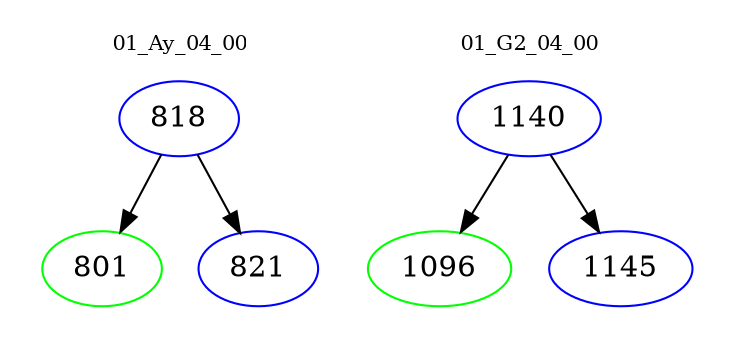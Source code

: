 digraph{
subgraph cluster_0 {
color = white
label = "01_Ay_04_00";
fontsize=10;
T0_818 [label="818", color="blue"]
T0_818 -> T0_801 [color="black"]
T0_801 [label="801", color="green"]
T0_818 -> T0_821 [color="black"]
T0_821 [label="821", color="blue"]
}
subgraph cluster_1 {
color = white
label = "01_G2_04_00";
fontsize=10;
T1_1140 [label="1140", color="blue"]
T1_1140 -> T1_1096 [color="black"]
T1_1096 [label="1096", color="green"]
T1_1140 -> T1_1145 [color="black"]
T1_1145 [label="1145", color="blue"]
}
}
